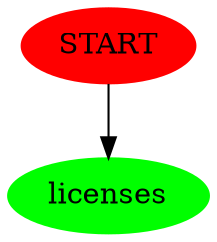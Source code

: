 digraph G { START [color=red, style=filled];
node [style=filled, color=green];
 "START" -> "licenses";
}
